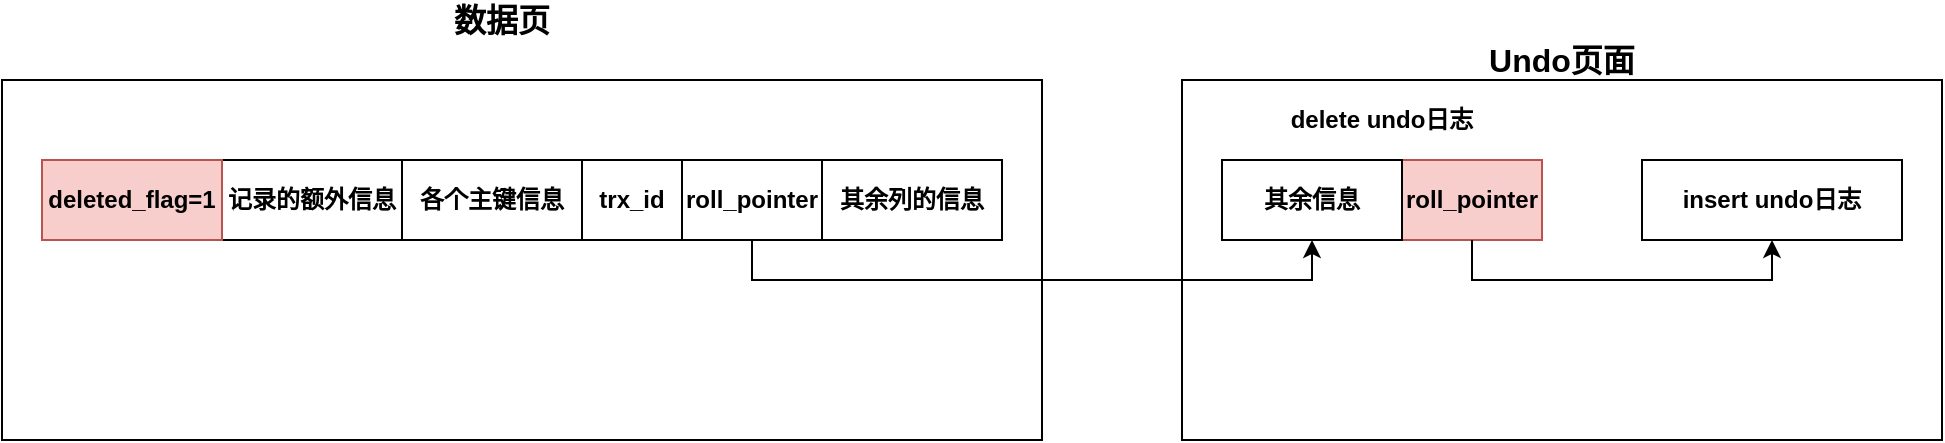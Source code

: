 <mxfile version="15.2.7" type="device"><diagram id="U-Pzjy1t8umFyPd6ZZrc" name="第 1 页"><mxGraphModel dx="2249" dy="822" grid="1" gridSize="10" guides="1" tooltips="1" connect="1" arrows="1" fold="1" page="1" pageScale="1" pageWidth="827" pageHeight="1169" math="0" shadow="0"><root><mxCell id="0"/><mxCell id="1" parent="0"/><mxCell id="TAyLV87mbeCotjQUqoly-1" value="" style="rounded=0;whiteSpace=wrap;html=1;" vertex="1" parent="1"><mxGeometry x="-20" y="230" width="520" height="180" as="geometry"/></mxCell><mxCell id="TAyLV87mbeCotjQUqoly-2" value="&lt;b&gt;&lt;font style=&quot;font-size: 16px&quot;&gt;数据页&lt;/font&gt;&lt;/b&gt;" style="text;html=1;strokeColor=none;fillColor=none;align=center;verticalAlign=middle;whiteSpace=wrap;rounded=0;" vertex="1" parent="1"><mxGeometry x="190" y="190" width="80" height="20" as="geometry"/></mxCell><mxCell id="TAyLV87mbeCotjQUqoly-3" value="" style="rounded=0;whiteSpace=wrap;html=1;" vertex="1" parent="1"><mxGeometry x="570" y="230" width="380" height="180" as="geometry"/></mxCell><mxCell id="TAyLV87mbeCotjQUqoly-4" value="&lt;b&gt;&lt;font style=&quot;font-size: 16px&quot;&gt;Undo页面&lt;/font&gt;&lt;/b&gt;" style="text;html=1;strokeColor=none;fillColor=none;align=center;verticalAlign=middle;whiteSpace=wrap;rounded=0;" vertex="1" parent="1"><mxGeometry x="720" y="210" width="80" height="20" as="geometry"/></mxCell><mxCell id="TAyLV87mbeCotjQUqoly-5" value="&lt;b&gt;记录的额外信息&lt;/b&gt;" style="rounded=0;whiteSpace=wrap;html=1;" vertex="1" parent="1"><mxGeometry x="90" y="270" width="90" height="40" as="geometry"/></mxCell><mxCell id="TAyLV87mbeCotjQUqoly-6" value="&lt;b&gt;各个主键信息&lt;/b&gt;" style="rounded=0;whiteSpace=wrap;html=1;" vertex="1" parent="1"><mxGeometry x="180" y="270" width="90" height="40" as="geometry"/></mxCell><mxCell id="TAyLV87mbeCotjQUqoly-7" value="&lt;b&gt;trx_id&lt;/b&gt;" style="rounded=0;whiteSpace=wrap;html=1;" vertex="1" parent="1"><mxGeometry x="270" y="270" width="50" height="40" as="geometry"/></mxCell><mxCell id="TAyLV87mbeCotjQUqoly-17" style="edgeStyle=orthogonalEdgeStyle;rounded=0;orthogonalLoop=1;jettySize=auto;html=1;exitX=0.5;exitY=1;exitDx=0;exitDy=0;entryX=0.5;entryY=1;entryDx=0;entryDy=0;" edge="1" parent="1" source="TAyLV87mbeCotjQUqoly-9" target="TAyLV87mbeCotjQUqoly-14"><mxGeometry relative="1" as="geometry"/></mxCell><mxCell id="TAyLV87mbeCotjQUqoly-9" value="&lt;b&gt;roll_pointer&lt;/b&gt;" style="rounded=0;whiteSpace=wrap;html=1;" vertex="1" parent="1"><mxGeometry x="320" y="270" width="70" height="40" as="geometry"/></mxCell><mxCell id="TAyLV87mbeCotjQUqoly-10" value="&lt;b&gt;其余列的信息&lt;/b&gt;" style="rounded=0;whiteSpace=wrap;html=1;" vertex="1" parent="1"><mxGeometry x="390" y="270" width="90" height="40" as="geometry"/></mxCell><mxCell id="TAyLV87mbeCotjQUqoly-11" value="&lt;b&gt;insert undo日志&lt;/b&gt;" style="rounded=0;whiteSpace=wrap;html=1;" vertex="1" parent="1"><mxGeometry x="800" y="270" width="130" height="40" as="geometry"/></mxCell><mxCell id="TAyLV87mbeCotjQUqoly-12" value="&lt;b&gt;deleted_flag=1&lt;/b&gt;" style="rounded=0;whiteSpace=wrap;html=1;fillColor=#f8cecc;strokeColor=#b85450;" vertex="1" parent="1"><mxGeometry y="270" width="90" height="40" as="geometry"/></mxCell><mxCell id="TAyLV87mbeCotjQUqoly-15" value="" style="group" vertex="1" connectable="0" parent="1"><mxGeometry x="590" y="270" width="160" height="40" as="geometry"/></mxCell><mxCell id="TAyLV87mbeCotjQUqoly-13" value="&lt;b&gt;roll_pointer&lt;/b&gt;" style="rounded=0;whiteSpace=wrap;html=1;fillColor=#f8cecc;strokeColor=#b85450;" vertex="1" parent="TAyLV87mbeCotjQUqoly-15"><mxGeometry x="90" width="70" height="40" as="geometry"/></mxCell><mxCell id="TAyLV87mbeCotjQUqoly-14" value="&lt;b&gt;其余信息&lt;/b&gt;" style="rounded=0;whiteSpace=wrap;html=1;" vertex="1" parent="TAyLV87mbeCotjQUqoly-15"><mxGeometry width="90" height="40" as="geometry"/></mxCell><mxCell id="TAyLV87mbeCotjQUqoly-16" value="&lt;b&gt;delete undo日志&lt;/b&gt;" style="text;html=1;strokeColor=none;fillColor=none;align=center;verticalAlign=middle;whiteSpace=wrap;rounded=0;" vertex="1" parent="1"><mxGeometry x="620" y="240" width="100" height="20" as="geometry"/></mxCell><mxCell id="TAyLV87mbeCotjQUqoly-18" style="edgeStyle=orthogonalEdgeStyle;rounded=0;orthogonalLoop=1;jettySize=auto;html=1;exitX=0.5;exitY=1;exitDx=0;exitDy=0;entryX=0.5;entryY=1;entryDx=0;entryDy=0;" edge="1" parent="1" source="TAyLV87mbeCotjQUqoly-13" target="TAyLV87mbeCotjQUqoly-11"><mxGeometry relative="1" as="geometry"/></mxCell></root></mxGraphModel></diagram></mxfile>